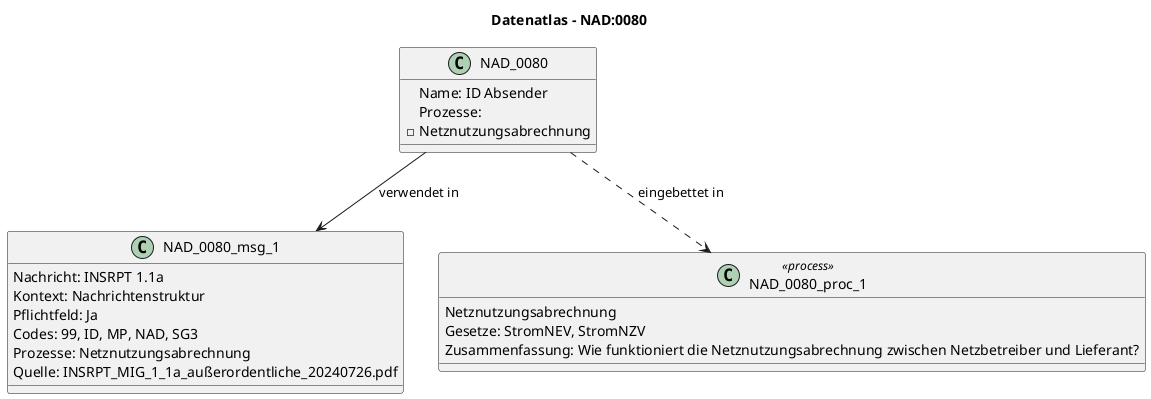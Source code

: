 @startuml
title Datenatlas – NAD:0080
class NAD_0080 {
  Name: ID Absender
  Prozesse:
    - Netznutzungsabrechnung
}
class NAD_0080_msg_1 {
  Nachricht: INSRPT 1.1a
  Kontext: Nachrichtenstruktur
  Pflichtfeld: Ja
  Codes: 99, ID, MP, NAD, SG3
  Prozesse: Netznutzungsabrechnung
  Quelle: INSRPT_MIG_1_1a_außerordentliche_20240726.pdf
}
NAD_0080 --> NAD_0080_msg_1 : verwendet in
class NAD_0080_proc_1 <<process>> {
  Netznutzungsabrechnung
  Gesetze: StromNEV, StromNZV
  Zusammenfassung: Wie funktioniert die Netznutzungsabrechnung zwischen Netzbetreiber und Lieferant?
}
NAD_0080 ..> NAD_0080_proc_1 : eingebettet in
@enduml